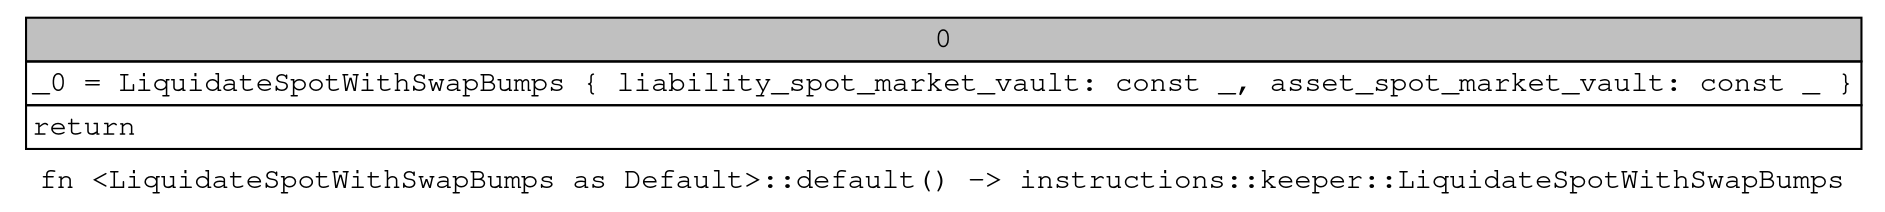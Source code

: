 digraph Mir_0_10409 {
    graph [fontname="Courier, monospace"];
    node [fontname="Courier, monospace"];
    edge [fontname="Courier, monospace"];
    label=<fn &lt;LiquidateSpotWithSwapBumps as Default&gt;::default() -&gt; instructions::keeper::LiquidateSpotWithSwapBumps<br align="left"/>>;
    bb0__0_10409 [shape="none", label=<<table border="0" cellborder="1" cellspacing="0"><tr><td bgcolor="gray" align="center" colspan="1">0</td></tr><tr><td align="left" balign="left">_0 = LiquidateSpotWithSwapBumps { liability_spot_market_vault: const _, asset_spot_market_vault: const _ }<br/></td></tr><tr><td align="left">return</td></tr></table>>];
}
